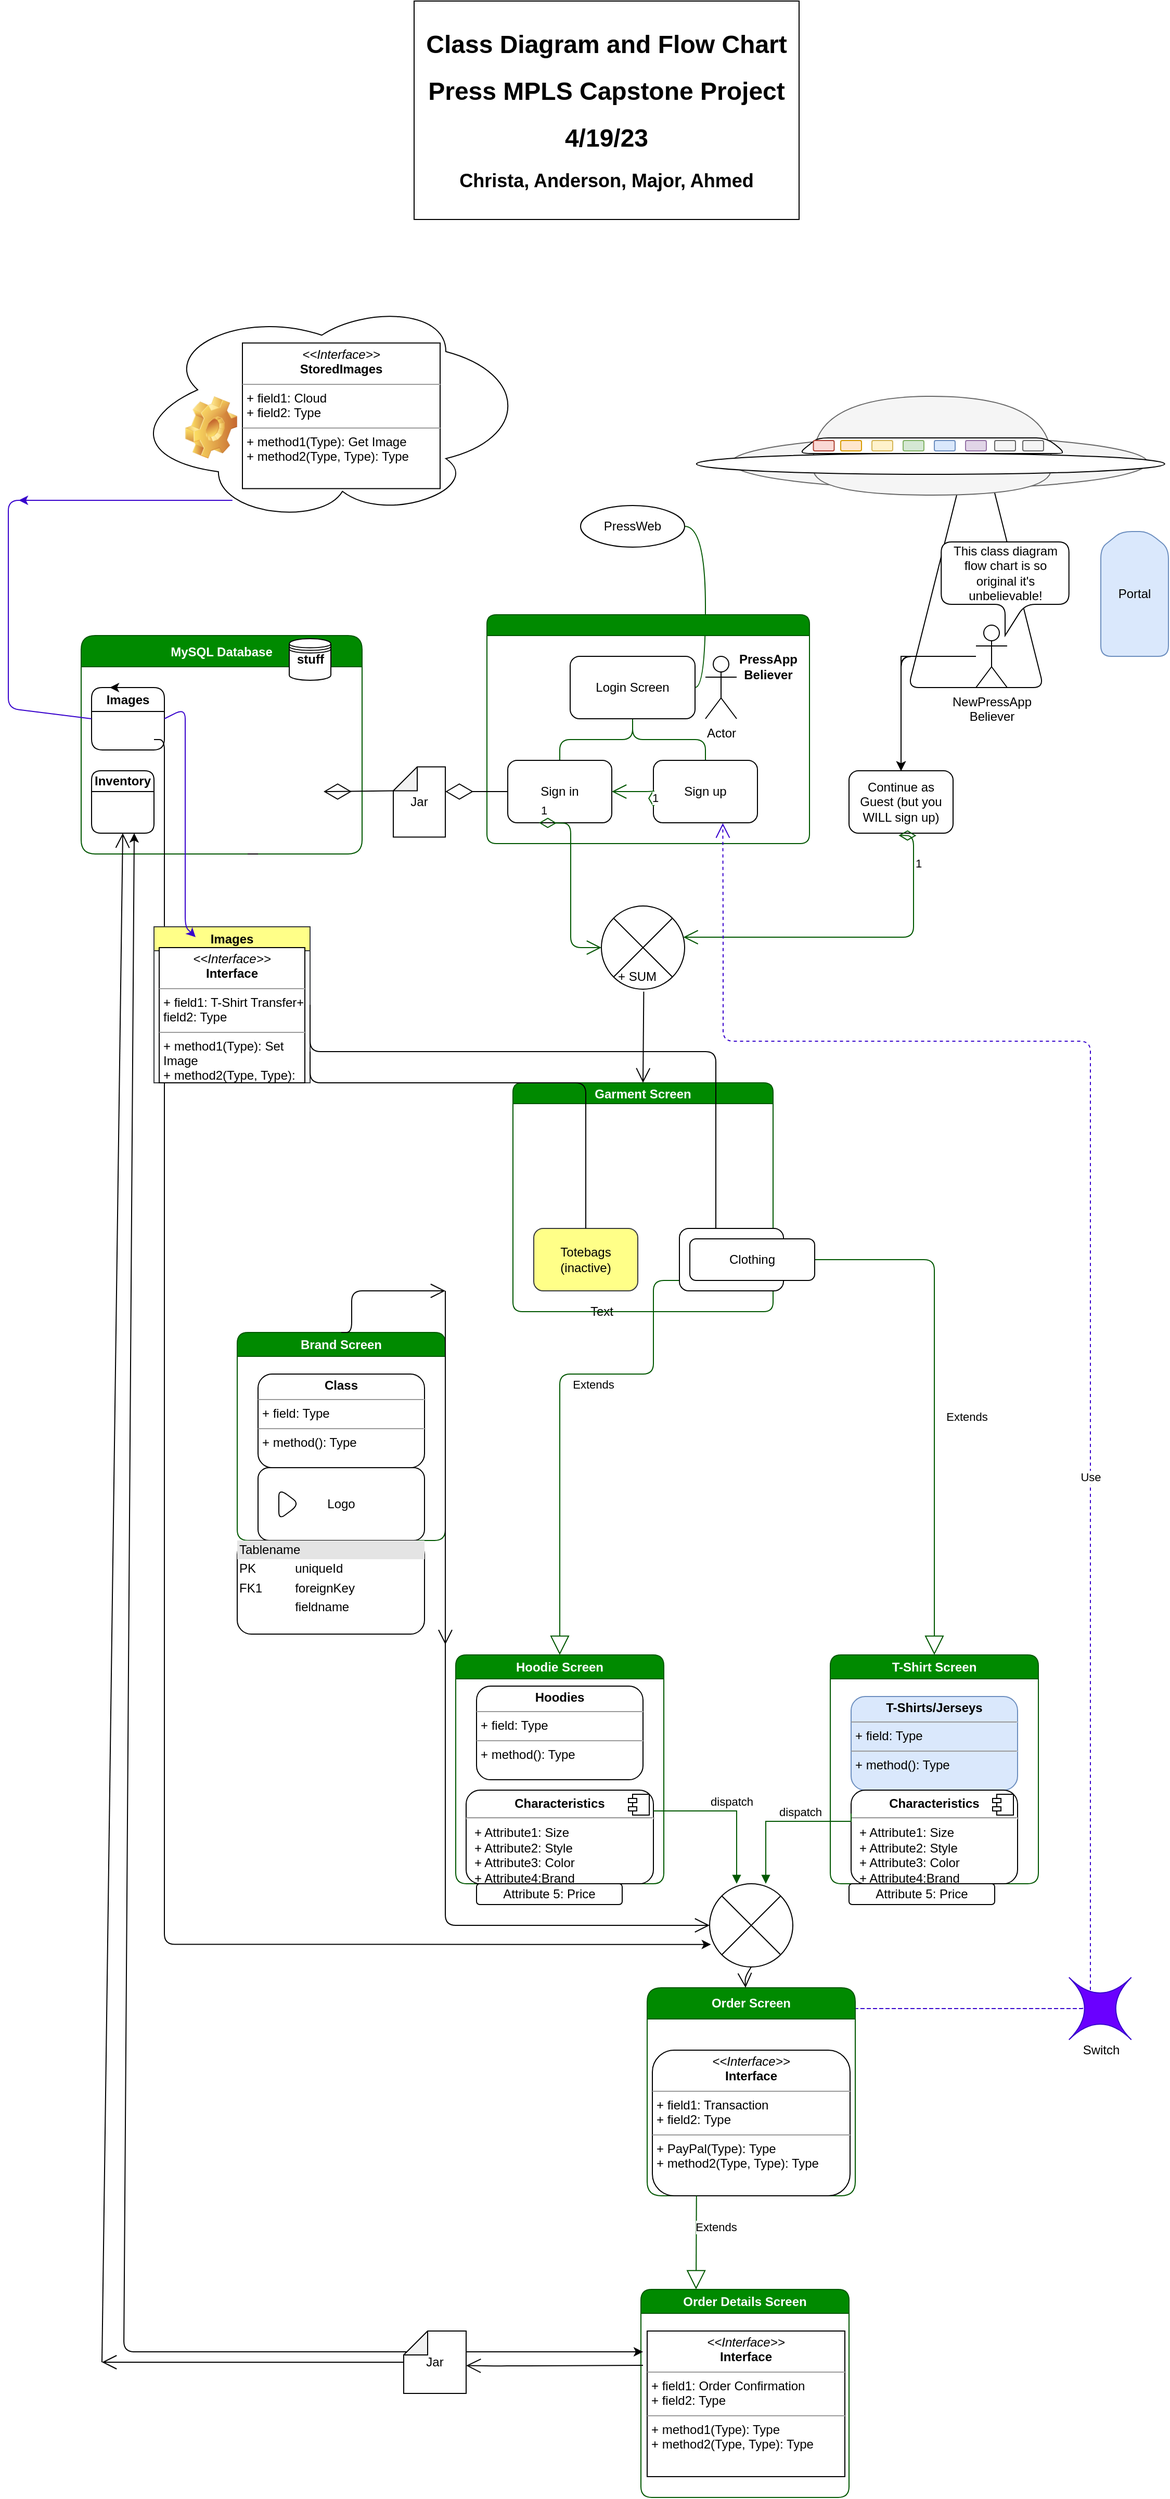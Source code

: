 <mxfile version="21.1.7" type="device">
  <diagram id="C5RBs43oDa-KdzZeNtuy" name="Page-1">
    <mxGraphModel dx="2048" dy="579" grid="1" gridSize="10" guides="1" tooltips="1" connect="1" arrows="1" fold="1" page="1" pageScale="1" pageWidth="827" pageHeight="1169" math="0" shadow="0">
      <root>
        <mxCell id="WIyWlLk6GJQsqaUBKTNV-0" />
        <mxCell id="WIyWlLk6GJQsqaUBKTNV-1" parent="WIyWlLk6GJQsqaUBKTNV-0" />
        <mxCell id="nP1xo7RwCCQWPyDSD6fk-63" value="" style="edgeStyle=entityRelationEdgeStyle;rounded=1;orthogonalLoop=1;jettySize=auto;html=1;startArrow=none;endArrow=none;segment=10;curved=1;sourcePerimeterSpacing=0;targetPerimeterSpacing=0;fillColor=#008a00;strokeColor=#005700;" parent="WIyWlLk6GJQsqaUBKTNV-1" source="nP1xo7RwCCQWPyDSD6fk-11" target="nP1xo7RwCCQWPyDSD6fk-29" edge="1">
          <mxGeometry relative="1" as="geometry" />
        </mxCell>
        <mxCell id="nP1xo7RwCCQWPyDSD6fk-11" value="PressWeb" style="ellipse;whiteSpace=wrap;html=1;align=center;newEdgeStyle={&quot;edgeStyle&quot;:&quot;entityRelationEdgeStyle&quot;,&quot;startArrow&quot;:&quot;none&quot;,&quot;endArrow&quot;:&quot;none&quot;,&quot;segment&quot;:10,&quot;curved&quot;:1,&quot;sourcePerimeterSpacing&quot;:0,&quot;targetPerimeterSpacing&quot;:0};treeFolding=1;treeMoving=1;rounded=1;" parent="WIyWlLk6GJQsqaUBKTNV-1" vertex="1">
          <mxGeometry x="250" y="565" width="100" height="40" as="geometry" />
        </mxCell>
        <mxCell id="nP1xo7RwCCQWPyDSD6fk-25" value="MySQL Database" style="swimlane;startSize=30;rounded=1;fillColor=#008a00;strokeColor=#005700;fontColor=#ffffff;" parent="WIyWlLk6GJQsqaUBKTNV-1" vertex="1">
          <mxGeometry x="-230" y="690" width="270" height="210" as="geometry" />
        </mxCell>
        <mxCell id="nP1xo7RwCCQWPyDSD6fk-10" value="" style="shape=datastore;whiteSpace=wrap;html=1;rounded=1;" parent="nP1xo7RwCCQWPyDSD6fk-25" vertex="1">
          <mxGeometry x="200" y="3" width="40" height="40" as="geometry" />
        </mxCell>
        <mxCell id="nP1xo7RwCCQWPyDSD6fk-75" value="stuff" style="text;align=center;fontStyle=1;verticalAlign=middle;spacingLeft=3;spacingRight=3;strokeColor=none;rotatable=0;points=[[0,0.5],[1,0.5]];portConstraint=eastwest;html=1;rounded=1;" parent="nP1xo7RwCCQWPyDSD6fk-25" vertex="1">
          <mxGeometry x="180" y="10" width="80" height="26" as="geometry" />
        </mxCell>
        <mxCell id="nP1xo7RwCCQWPyDSD6fk-239" value="Inventory" style="swimlane;whiteSpace=wrap;html=1;rounded=1;startSize=20;" parent="nP1xo7RwCCQWPyDSD6fk-25" vertex="1">
          <mxGeometry x="10" y="130" width="60" height="60" as="geometry" />
        </mxCell>
        <mxCell id="nP1xo7RwCCQWPyDSD6fk-300" value="Images" style="swimlane;whiteSpace=wrap;html=1;rounded=1;startSize=23;" parent="nP1xo7RwCCQWPyDSD6fk-25" vertex="1">
          <mxGeometry x="10" y="50" width="70" height="60" as="geometry" />
        </mxCell>
        <mxCell id="nP1xo7RwCCQWPyDSD6fk-301" style="edgeStyle=orthogonalEdgeStyle;rounded=1;orthogonalLoop=1;jettySize=auto;html=1;exitX=0.5;exitY=0;exitDx=0;exitDy=0;entryX=0.25;entryY=0;entryDx=0;entryDy=0;" parent="nP1xo7RwCCQWPyDSD6fk-25" source="nP1xo7RwCCQWPyDSD6fk-300" target="nP1xo7RwCCQWPyDSD6fk-300" edge="1">
          <mxGeometry relative="1" as="geometry" />
        </mxCell>
        <mxCell id="nP1xo7RwCCQWPyDSD6fk-26" value="" style="swimlane;startSize=20;horizontal=1;containerType=tree;newEdgeStyle={&quot;edgeStyle&quot;:&quot;elbowEdgeStyle&quot;,&quot;startArrow&quot;:&quot;none&quot;,&quot;endArrow&quot;:&quot;none&quot;};rounded=1;fillColor=#008a00;strokeColor=#005700;fontColor=#ffffff;" parent="WIyWlLk6GJQsqaUBKTNV-1" vertex="1">
          <mxGeometry x="160" y="670" width="310" height="220" as="geometry" />
        </mxCell>
        <mxCell id="nP1xo7RwCCQWPyDSD6fk-27" value="" style="edgeStyle=elbowEdgeStyle;elbow=vertical;sourcePerimeterSpacing=0;targetPerimeterSpacing=0;startArrow=none;endArrow=none;rounded=1;curved=0;fillColor=#008a00;strokeColor=#005700;" parent="nP1xo7RwCCQWPyDSD6fk-26" source="nP1xo7RwCCQWPyDSD6fk-29" target="nP1xo7RwCCQWPyDSD6fk-30" edge="1">
          <mxGeometry relative="1" as="geometry" />
        </mxCell>
        <mxCell id="nP1xo7RwCCQWPyDSD6fk-28" value="" style="edgeStyle=elbowEdgeStyle;elbow=vertical;sourcePerimeterSpacing=0;targetPerimeterSpacing=0;startArrow=none;endArrow=none;rounded=1;curved=0;fillColor=#008a00;strokeColor=#005700;" parent="nP1xo7RwCCQWPyDSD6fk-26" source="nP1xo7RwCCQWPyDSD6fk-29" target="nP1xo7RwCCQWPyDSD6fk-31" edge="1">
          <mxGeometry relative="1" as="geometry" />
        </mxCell>
        <UserObject label="Login Screen" treeRoot="1" id="nP1xo7RwCCQWPyDSD6fk-29">
          <mxCell style="whiteSpace=wrap;html=1;align=center;treeFolding=1;treeMoving=1;newEdgeStyle={&quot;edgeStyle&quot;:&quot;elbowEdgeStyle&quot;,&quot;startArrow&quot;:&quot;none&quot;,&quot;endArrow&quot;:&quot;none&quot;};rounded=1;" parent="nP1xo7RwCCQWPyDSD6fk-26" vertex="1">
            <mxGeometry x="80" y="40" width="120" height="60" as="geometry" />
          </mxCell>
        </UserObject>
        <mxCell id="nP1xo7RwCCQWPyDSD6fk-30" value="Sign in" style="whiteSpace=wrap;html=1;align=center;verticalAlign=middle;treeFolding=1;treeMoving=1;newEdgeStyle={&quot;edgeStyle&quot;:&quot;elbowEdgeStyle&quot;,&quot;startArrow&quot;:&quot;none&quot;,&quot;endArrow&quot;:&quot;none&quot;};rounded=1;" parent="nP1xo7RwCCQWPyDSD6fk-26" vertex="1">
          <mxGeometry x="20" y="140" width="100" height="60" as="geometry" />
        </mxCell>
        <mxCell id="nP1xo7RwCCQWPyDSD6fk-31" value="Sign up" style="whiteSpace=wrap;html=1;align=center;verticalAlign=middle;treeFolding=1;treeMoving=1;newEdgeStyle={&quot;edgeStyle&quot;:&quot;elbowEdgeStyle&quot;,&quot;startArrow&quot;:&quot;none&quot;,&quot;endArrow&quot;:&quot;none&quot;};rounded=1;" parent="nP1xo7RwCCQWPyDSD6fk-26" vertex="1">
          <mxGeometry x="160" y="140" width="100" height="60" as="geometry" />
        </mxCell>
        <mxCell id="nP1xo7RwCCQWPyDSD6fk-43" value="1" style="endArrow=open;html=1;endSize=12;startArrow=diamondThin;startSize=14;startFill=0;edgeStyle=orthogonalEdgeStyle;align=left;verticalAlign=bottom;rounded=1;entryX=0;entryY=0.5;entryDx=0;entryDy=0;fillColor=#008a00;strokeColor=#005700;" parent="nP1xo7RwCCQWPyDSD6fk-26" target="nP1xo7RwCCQWPyDSD6fk-36" edge="1">
          <mxGeometry x="-1" y="3" relative="1" as="geometry">
            <mxPoint x="50" y="200" as="sourcePoint" />
            <mxPoint x="100" y="290" as="targetPoint" />
          </mxGeometry>
        </mxCell>
        <mxCell id="nP1xo7RwCCQWPyDSD6fk-47" value="1" style="endArrow=open;html=1;endSize=12;startArrow=diamondThin;startSize=14;startFill=0;edgeStyle=orthogonalEdgeStyle;align=left;verticalAlign=bottom;rounded=1;entryX=1;entryY=0.5;entryDx=0;entryDy=0;exitX=0;exitY=0.75;exitDx=0;exitDy=0;fillColor=#008a00;strokeColor=#005700;" parent="nP1xo7RwCCQWPyDSD6fk-26" source="nP1xo7RwCCQWPyDSD6fk-31" target="nP1xo7RwCCQWPyDSD6fk-30" edge="1">
          <mxGeometry x="-1" y="3" relative="1" as="geometry">
            <mxPoint x="10" y="300" as="sourcePoint" />
            <mxPoint x="170" y="300" as="targetPoint" />
            <Array as="points">
              <mxPoint x="160" y="170" />
            </Array>
          </mxGeometry>
        </mxCell>
        <mxCell id="nP1xo7RwCCQWPyDSD6fk-216" value="Actor" style="shape=umlActor;verticalLabelPosition=bottom;verticalAlign=top;html=1;outlineConnect=0;rounded=1;" parent="nP1xo7RwCCQWPyDSD6fk-26" vertex="1">
          <mxGeometry x="210" y="40" width="30" height="60" as="geometry" />
        </mxCell>
        <mxCell id="nP1xo7RwCCQWPyDSD6fk-163" value="&lt;b&gt;PressApp&lt;br&gt;Believer&lt;br&gt;&lt;/b&gt;" style="text;html=1;align=center;verticalAlign=middle;resizable=0;points=[];autosize=1;strokeColor=none;fillColor=none;rounded=1;" parent="nP1xo7RwCCQWPyDSD6fk-26" vertex="1">
          <mxGeometry x="230" y="30" width="80" height="40" as="geometry" />
        </mxCell>
        <mxCell id="nP1xo7RwCCQWPyDSD6fk-32" value="Continue as Guest (but you WILL sign up)" style="whiteSpace=wrap;html=1;align=center;verticalAlign=middle;treeFolding=1;treeMoving=1;newEdgeStyle={&quot;edgeStyle&quot;:&quot;elbowEdgeStyle&quot;,&quot;startArrow&quot;:&quot;none&quot;,&quot;endArrow&quot;:&quot;none&quot;};rounded=1;" parent="WIyWlLk6GJQsqaUBKTNV-1" vertex="1">
          <mxGeometry x="508" y="820" width="100" height="60" as="geometry" />
        </mxCell>
        <mxCell id="nP1xo7RwCCQWPyDSD6fk-36" value="" style="shape=sumEllipse;perimeter=ellipsePerimeter;whiteSpace=wrap;html=1;backgroundOutline=1;rounded=1;" parent="WIyWlLk6GJQsqaUBKTNV-1" vertex="1">
          <mxGeometry x="270" y="950" width="80" height="80" as="geometry" />
        </mxCell>
        <mxCell id="nP1xo7RwCCQWPyDSD6fk-44" value="1" style="endArrow=open;html=1;endSize=12;startArrow=diamondThin;startSize=14;startFill=0;edgeStyle=orthogonalEdgeStyle;align=left;verticalAlign=bottom;rounded=1;exitX=0.647;exitY=1.039;exitDx=0;exitDy=0;exitPerimeter=0;fillColor=#008a00;strokeColor=#005700;" parent="WIyWlLk6GJQsqaUBKTNV-1" source="nP1xo7RwCCQWPyDSD6fk-32" target="nP1xo7RwCCQWPyDSD6fk-36" edge="1">
          <mxGeometry x="-0.76" relative="1" as="geometry">
            <mxPoint x="677" y="870" as="sourcePoint" />
            <mxPoint x="700" y="980" as="targetPoint" />
            <Array as="points">
              <mxPoint x="570" y="882" />
              <mxPoint x="570" y="980" />
            </Array>
            <mxPoint as="offset" />
          </mxGeometry>
        </mxCell>
        <mxCell id="nP1xo7RwCCQWPyDSD6fk-46" value="" style="endArrow=diamondThin;endFill=0;endSize=24;html=1;rounded=1;exitX=0;exitY=0;exitDx=44.5;exitDy=0;exitPerimeter=0;" parent="WIyWlLk6GJQsqaUBKTNV-1" source="nP1xo7RwCCQWPyDSD6fk-298" edge="1">
          <mxGeometry width="160" relative="1" as="geometry">
            <mxPoint x="50" y="840" as="sourcePoint" />
            <mxPoint x="30" y="840" as="targetPoint" />
            <Array as="points">
              <mxPoint x="10" y="840" />
            </Array>
          </mxGeometry>
        </mxCell>
        <mxCell id="nP1xo7RwCCQWPyDSD6fk-52" value="Extends" style="endArrow=block;endSize=16;endFill=0;html=1;rounded=1;exitX=1;exitY=0.5;exitDx=0;exitDy=0;fillColor=#008a00;strokeColor=#005700;" parent="WIyWlLk6GJQsqaUBKTNV-1" source="nP1xo7RwCCQWPyDSD6fk-2" edge="1">
          <mxGeometry x="0.075" y="31" width="160" relative="1" as="geometry">
            <mxPoint x="-10" y="1120" as="sourcePoint" />
            <mxPoint x="590" y="1670" as="targetPoint" />
            <Array as="points">
              <mxPoint x="590" y="1290" />
            </Array>
            <mxPoint as="offset" />
          </mxGeometry>
        </mxCell>
        <mxCell id="nP1xo7RwCCQWPyDSD6fk-56" value="" style="endArrow=open;endFill=1;endSize=12;html=1;rounded=1;exitX=0.307;exitY=1.09;exitDx=0;exitDy=0;exitPerimeter=0;entryX=0.5;entryY=0;entryDx=0;entryDy=0;" parent="WIyWlLk6GJQsqaUBKTNV-1" source="nP1xo7RwCCQWPyDSD6fk-45" target="nP1xo7RwCCQWPyDSD6fk-4" edge="1">
          <mxGeometry width="160" relative="1" as="geometry">
            <mxPoint x="310" y="1040" as="sourcePoint" />
            <mxPoint x="310" y="1110" as="targetPoint" />
          </mxGeometry>
        </mxCell>
        <mxCell id="nP1xo7RwCCQWPyDSD6fk-65" value="" style="endArrow=open;endFill=1;endSize=12;html=1;rounded=1;" parent="WIyWlLk6GJQsqaUBKTNV-1" target="nP1xo7RwCCQWPyDSD6fk-45" edge="1">
          <mxGeometry width="160" relative="1" as="geometry">
            <mxPoint x="309" y="1030" as="sourcePoint" />
            <mxPoint x="311.5" y="1116" as="targetPoint" />
          </mxGeometry>
        </mxCell>
        <mxCell id="nP1xo7RwCCQWPyDSD6fk-45" value="+ SUM" style="text;strokeColor=none;fillColor=none;align=left;verticalAlign=top;spacingLeft=4;spacingRight=4;overflow=hidden;rotatable=0;points=[[0,0.5],[1,0.5]];portConstraint=eastwest;whiteSpace=wrap;html=1;rounded=1;" parent="WIyWlLk6GJQsqaUBKTNV-1" vertex="1">
          <mxGeometry x="280" y="1004" width="100" height="26" as="geometry" />
        </mxCell>
        <mxCell id="nP1xo7RwCCQWPyDSD6fk-82" value="" style="ellipse;whiteSpace=wrap;html=1;align=center;newEdgeStyle={&quot;edgeStyle&quot;:&quot;entityRelationEdgeStyle&quot;,&quot;startArrow&quot;:&quot;none&quot;,&quot;endArrow&quot;:&quot;none&quot;,&quot;segment&quot;:10,&quot;curved&quot;:1,&quot;sourcePerimeterSpacing&quot;:0,&quot;targetPerimeterSpacing&quot;:0};treeFolding=1;treeMoving=1;rounded=1;fillColor=#f5f5f5;fontColor=#333333;strokeColor=#666666;" parent="WIyWlLk6GJQsqaUBKTNV-1" vertex="1">
          <mxGeometry x="395" y="498.75" width="400" height="50" as="geometry" />
        </mxCell>
        <mxCell id="nP1xo7RwCCQWPyDSD6fk-83" style="edgeStyle=entityRelationEdgeStyle;rounded=1;orthogonalLoop=1;jettySize=auto;html=1;startArrow=none;endArrow=none;segment=10;curved=1;sourcePerimeterSpacing=0;targetPerimeterSpacing=0;exitX=0.5;exitY=1;exitDx=0;exitDy=0;entryX=0.523;entryY=1.03;entryDx=0;entryDy=0;entryPerimeter=0;" parent="WIyWlLk6GJQsqaUBKTNV-1" source="nP1xo7RwCCQWPyDSD6fk-82" target="nP1xo7RwCCQWPyDSD6fk-82" edge="1">
          <mxGeometry relative="1" as="geometry" />
        </mxCell>
        <mxCell id="nP1xo7RwCCQWPyDSD6fk-94" value="Brand Screen" style="swimlane;whiteSpace=wrap;html=1;rounded=1;fillColor=#008a00;strokeColor=#005700;fontColor=#ffffff;" parent="WIyWlLk6GJQsqaUBKTNV-1" vertex="1">
          <mxGeometry x="-80" y="1360" width="200" height="200" as="geometry" />
        </mxCell>
        <mxCell id="nP1xo7RwCCQWPyDSD6fk-93" value="&lt;p style=&quot;margin:0px;margin-top:4px;text-align:center;&quot;&gt;&lt;b&gt;Class&lt;/b&gt;&lt;/p&gt;&lt;hr size=&quot;1&quot;/&gt;&lt;p style=&quot;margin:0px;margin-left:4px;&quot;&gt;+ field: Type&lt;/p&gt;&lt;hr size=&quot;1&quot;/&gt;&lt;p style=&quot;margin:0px;margin-left:4px;&quot;&gt;+ method(): Type&lt;/p&gt;" style="verticalAlign=top;align=left;overflow=fill;fontSize=12;fontFamily=Helvetica;html=1;whiteSpace=wrap;rounded=1;" parent="nP1xo7RwCCQWPyDSD6fk-94" vertex="1">
          <mxGeometry x="20" y="40" width="160" height="90" as="geometry" />
        </mxCell>
        <mxCell id="nP1xo7RwCCQWPyDSD6fk-95" value="Logo" style="html=1;whiteSpace=wrap;container=1;recursiveResize=0;collapsible=0;rounded=1;" parent="nP1xo7RwCCQWPyDSD6fk-94" vertex="1">
          <mxGeometry x="20" y="130" width="160" height="70" as="geometry" />
        </mxCell>
        <mxCell id="nP1xo7RwCCQWPyDSD6fk-96" value="" style="triangle;html=1;whiteSpace=wrap;rounded=1;" parent="nP1xo7RwCCQWPyDSD6fk-95" vertex="1">
          <mxGeometry x="20" y="20" width="20" height="30" as="geometry" />
        </mxCell>
        <mxCell id="nP1xo7RwCCQWPyDSD6fk-97" value="T-Shirt Screen" style="swimlane;whiteSpace=wrap;html=1;rounded=1;fillColor=#008a00;strokeColor=#005700;fontColor=#ffffff;" parent="WIyWlLk6GJQsqaUBKTNV-1" vertex="1">
          <mxGeometry x="490" y="1670" width="200" height="220" as="geometry" />
        </mxCell>
        <mxCell id="nP1xo7RwCCQWPyDSD6fk-71" value="&lt;p style=&quot;margin:0px;margin-top:4px;text-align:center;&quot;&gt;&lt;b&gt;T-Shirts/Jerseys&lt;/b&gt;&lt;/p&gt;&lt;hr size=&quot;1&quot;&gt;&lt;p style=&quot;margin:0px;margin-left:4px;&quot;&gt;+ field: Type&lt;/p&gt;&lt;hr size=&quot;1&quot;&gt;&lt;p style=&quot;margin:0px;margin-left:4px;&quot;&gt;+ method(): Type&lt;/p&gt;" style="verticalAlign=top;align=left;overflow=fill;fontSize=12;fontFamily=Helvetica;html=1;whiteSpace=wrap;fillColor=#dae8fc;strokeColor=#6c8ebf;rounded=1;" parent="nP1xo7RwCCQWPyDSD6fk-97" vertex="1">
          <mxGeometry x="20" y="40" width="160" height="90" as="geometry" />
        </mxCell>
        <mxCell id="nP1xo7RwCCQWPyDSD6fk-118" value="&lt;p style=&quot;border-color: var(--border-color); margin: 6px 0px 0px; text-align: center;&quot;&gt;&lt;b&gt;Characteristics&lt;/b&gt;&lt;/p&gt;&lt;hr style=&quot;border-color: var(--border-color);&quot;&gt;&lt;p style=&quot;border-color: var(--border-color); margin: 0px 0px 0px 8px;&quot;&gt;+ Attribute1: Size&lt;br style=&quot;border-color: var(--border-color);&quot;&gt;+ Attribute2: Style&lt;/p&gt;&lt;p style=&quot;border-color: var(--border-color); margin: 0px 0px 0px 8px;&quot;&gt;+ Attribute3: Color&lt;br style=&quot;border-color: var(--border-color);&quot;&gt;&lt;/p&gt;&lt;p style=&quot;border-color: var(--border-color); margin: 0px 0px 0px 8px;&quot;&gt;+ Attribute4:Brand&lt;/p&gt;" style="align=left;overflow=fill;html=1;dropTarget=0;whiteSpace=wrap;rounded=1;" parent="nP1xo7RwCCQWPyDSD6fk-97" vertex="1">
          <mxGeometry x="20" y="130" width="160" height="90" as="geometry" />
        </mxCell>
        <mxCell id="nP1xo7RwCCQWPyDSD6fk-119" value="" style="shape=component;jettyWidth=8;jettyHeight=4;rounded=1;" parent="nP1xo7RwCCQWPyDSD6fk-118" vertex="1">
          <mxGeometry x="1" width="20" height="20" relative="1" as="geometry">
            <mxPoint x="-24" y="4" as="offset" />
          </mxGeometry>
        </mxCell>
        <mxCell id="nP1xo7RwCCQWPyDSD6fk-98" value="Hoodie Screen" style="swimlane;whiteSpace=wrap;html=1;rounded=1;fillColor=#008a00;strokeColor=#005700;fontColor=#ffffff;" parent="WIyWlLk6GJQsqaUBKTNV-1" vertex="1">
          <mxGeometry x="130" y="1670" width="200" height="220" as="geometry" />
        </mxCell>
        <mxCell id="nP1xo7RwCCQWPyDSD6fk-69" value="&lt;p style=&quot;margin:0px;margin-top:4px;text-align:center;&quot;&gt;&lt;b&gt;Hoodies&lt;/b&gt;&lt;/p&gt;&lt;hr size=&quot;1&quot;&gt;&lt;p style=&quot;margin:0px;margin-left:4px;&quot;&gt;+ field: Type&lt;/p&gt;&lt;hr size=&quot;1&quot;&gt;&lt;p style=&quot;margin:0px;margin-left:4px;&quot;&gt;+ method(): Type&lt;/p&gt;" style="verticalAlign=top;align=left;overflow=fill;fontSize=12;fontFamily=Helvetica;html=1;whiteSpace=wrap;rounded=1;" parent="nP1xo7RwCCQWPyDSD6fk-98" vertex="1">
          <mxGeometry x="20" y="30" width="160" height="90" as="geometry" />
        </mxCell>
        <mxCell id="nP1xo7RwCCQWPyDSD6fk-103" value="&lt;p style=&quot;margin:0px;margin-top:6px;text-align:center;&quot;&gt;&lt;b&gt;Characteristics&lt;/b&gt;&lt;/p&gt;&lt;hr&gt;&lt;p style=&quot;margin:0px;margin-left:8px;&quot;&gt;+ Attribute1: Size&lt;br&gt;+ Attribute2: Style&lt;/p&gt;&lt;p style=&quot;margin:0px;margin-left:8px;&quot;&gt;+ Attribute3: Color&lt;br&gt;&lt;/p&gt;&lt;p style=&quot;margin:0px;margin-left:8px;&quot;&gt;+ Attribute4:Brand&amp;nbsp;&lt;br&gt;&lt;/p&gt;&lt;p style=&quot;margin:0px;margin-left:8px;&quot;&gt;+ Attribute 5: Price&lt;/p&gt;&lt;p style=&quot;margin:0px;margin-left:8px;&quot;&gt;&lt;br&gt;&lt;/p&gt;" style="align=left;overflow=fill;html=1;dropTarget=0;whiteSpace=wrap;rounded=1;" parent="nP1xo7RwCCQWPyDSD6fk-98" vertex="1">
          <mxGeometry x="10" y="130" width="180" height="90" as="geometry" />
        </mxCell>
        <mxCell id="nP1xo7RwCCQWPyDSD6fk-104" value="" style="shape=component;jettyWidth=8;jettyHeight=4;rounded=1;" parent="nP1xo7RwCCQWPyDSD6fk-103" vertex="1">
          <mxGeometry x="1" width="20" height="20" relative="1" as="geometry">
            <mxPoint x="-24" y="4" as="offset" />
          </mxGeometry>
        </mxCell>
        <mxCell id="nP1xo7RwCCQWPyDSD6fk-101" value="Extends" style="endArrow=block;endSize=16;endFill=0;html=1;rounded=1;entryX=0.5;entryY=0;entryDx=0;entryDy=0;exitX=0.25;exitY=1;exitDx=0;exitDy=0;fillColor=#008a00;strokeColor=#005700;" parent="WIyWlLk6GJQsqaUBKTNV-1" source="nP1xo7RwCCQWPyDSD6fk-2" target="nP1xo7RwCCQWPyDSD6fk-98" edge="1">
          <mxGeometry x="-0.172" y="10" width="160" relative="1" as="geometry">
            <mxPoint x="330" y="1750" as="sourcePoint" />
            <mxPoint x="490" y="1750" as="targetPoint" />
            <Array as="points">
              <mxPoint x="320" y="1310" />
              <mxPoint x="320" y="1400" />
              <mxPoint x="230" y="1400" />
            </Array>
            <mxPoint as="offset" />
          </mxGeometry>
        </mxCell>
        <mxCell id="nP1xo7RwCCQWPyDSD6fk-105" value="&lt;div style=&quot;box-sizing:border-box;width:100%;background:#e4e4e4;padding:2px;&quot;&gt;Tablename&lt;/div&gt;&lt;table style=&quot;width:100%;font-size:1em;&quot; cellpadding=&quot;2&quot; cellspacing=&quot;0&quot;&gt;&lt;tr&gt;&lt;td&gt;PK&lt;/td&gt;&lt;td&gt;uniqueId&lt;/td&gt;&lt;/tr&gt;&lt;tr&gt;&lt;td&gt;FK1&lt;/td&gt;&lt;td&gt;foreignKey&lt;/td&gt;&lt;/tr&gt;&lt;tr&gt;&lt;td&gt;&lt;/td&gt;&lt;td&gt;fieldname&lt;/td&gt;&lt;/tr&gt;&lt;/table&gt;" style="verticalAlign=top;align=left;overflow=fill;html=1;whiteSpace=wrap;rounded=1;" parent="WIyWlLk6GJQsqaUBKTNV-1" vertex="1">
          <mxGeometry x="-80" y="1560" width="180" height="90" as="geometry" />
        </mxCell>
        <mxCell id="nP1xo7RwCCQWPyDSD6fk-106" value="" style="shape=or;whiteSpace=wrap;html=1;direction=north;rounded=1;fillColor=#f5f5f5;fontColor=#333333;strokeColor=#666666;" parent="WIyWlLk6GJQsqaUBKTNV-1" vertex="1">
          <mxGeometry x="473.75" y="460" width="228.5" height="60" as="geometry" />
        </mxCell>
        <mxCell id="nP1xo7RwCCQWPyDSD6fk-120" value="" style="shape=trapezoid;perimeter=trapezoidPerimeter;whiteSpace=wrap;html=1;fixedSize=1;size=52.75;rounded=1;" parent="WIyWlLk6GJQsqaUBKTNV-1" vertex="1">
          <mxGeometry x="565" y="530" width="130" height="210" as="geometry" />
        </mxCell>
        <mxCell id="nP1xo7RwCCQWPyDSD6fk-124" value="" style="edgeStyle=orthogonalEdgeStyle;rounded=1;orthogonalLoop=1;jettySize=auto;html=1;" parent="WIyWlLk6GJQsqaUBKTNV-1" source="nP1xo7RwCCQWPyDSD6fk-121" target="nP1xo7RwCCQWPyDSD6fk-32" edge="1">
          <mxGeometry relative="1" as="geometry" />
        </mxCell>
        <mxCell id="nP1xo7RwCCQWPyDSD6fk-125" value="" style="edgeStyle=orthogonalEdgeStyle;rounded=1;orthogonalLoop=1;jettySize=auto;html=1;" parent="WIyWlLk6GJQsqaUBKTNV-1" source="nP1xo7RwCCQWPyDSD6fk-121" target="nP1xo7RwCCQWPyDSD6fk-32" edge="1">
          <mxGeometry relative="1" as="geometry" />
        </mxCell>
        <mxCell id="nP1xo7RwCCQWPyDSD6fk-129" value="" style="edgeStyle=orthogonalEdgeStyle;rounded=1;orthogonalLoop=1;jettySize=auto;html=1;" parent="WIyWlLk6GJQsqaUBKTNV-1" source="nP1xo7RwCCQWPyDSD6fk-121" target="nP1xo7RwCCQWPyDSD6fk-32" edge="1">
          <mxGeometry relative="1" as="geometry" />
        </mxCell>
        <mxCell id="a7RekhOeLUVpe1VcFDE9-0" value="" style="edgeStyle=orthogonalEdgeStyle;rounded=0;orthogonalLoop=1;jettySize=auto;html=1;" edge="1" parent="WIyWlLk6GJQsqaUBKTNV-1" source="nP1xo7RwCCQWPyDSD6fk-121" target="nP1xo7RwCCQWPyDSD6fk-32">
          <mxGeometry relative="1" as="geometry" />
        </mxCell>
        <mxCell id="nP1xo7RwCCQWPyDSD6fk-121" value="NewPressApp&lt;br&gt;Believer" style="shape=umlActor;verticalLabelPosition=bottom;verticalAlign=top;html=1;outlineConnect=0;rounded=1;" parent="WIyWlLk6GJQsqaUBKTNV-1" vertex="1">
          <mxGeometry x="630" y="680" width="30" height="60" as="geometry" />
        </mxCell>
        <mxCell id="nP1xo7RwCCQWPyDSD6fk-122" value="This class diagram flow chart is so original it&#39;s unbelievable!" style="shape=callout;whiteSpace=wrap;html=1;perimeter=calloutPerimeter;rounded=1;base=19;" parent="WIyWlLk6GJQsqaUBKTNV-1" vertex="1">
          <mxGeometry x="596.62" y="600" width="122.75" height="90" as="geometry" />
        </mxCell>
        <mxCell id="nP1xo7RwCCQWPyDSD6fk-123" value="Order Screen" style="swimlane;whiteSpace=wrap;html=1;startSize=30;rounded=1;fillColor=#008a00;strokeColor=#005700;fontColor=#ffffff;" parent="WIyWlLk6GJQsqaUBKTNV-1" vertex="1">
          <mxGeometry x="314" y="1990" width="200" height="200" as="geometry" />
        </mxCell>
        <mxCell id="nP1xo7RwCCQWPyDSD6fk-127" value="&lt;p style=&quot;margin:0px;margin-top:4px;text-align:center;&quot;&gt;&lt;i&gt;&amp;lt;&amp;lt;Interface&amp;gt;&amp;gt;&lt;/i&gt;&lt;br&gt;&lt;b&gt;Interface&lt;/b&gt;&lt;/p&gt;&lt;hr size=&quot;1&quot;&gt;&lt;p style=&quot;margin:0px;margin-left:4px;&quot;&gt;+ field1: Transaction&lt;br&gt;+ field2: Type&lt;/p&gt;&lt;hr size=&quot;1&quot;&gt;&lt;p style=&quot;margin:0px;margin-left:4px;&quot;&gt;+ PayPal(Type): Type&lt;br&gt;+ method2(Type, Type): Type&lt;/p&gt;" style="verticalAlign=top;align=left;overflow=fill;fontSize=12;fontFamily=Helvetica;html=1;whiteSpace=wrap;rounded=1;" parent="nP1xo7RwCCQWPyDSD6fk-123" vertex="1">
          <mxGeometry x="5" y="60" width="190" height="140" as="geometry" />
        </mxCell>
        <mxCell id="nP1xo7RwCCQWPyDSD6fk-128" style="edgeStyle=elbowEdgeStyle;rounded=1;orthogonalLoop=1;jettySize=auto;html=1;startArrow=none;endArrow=none;exitX=1;exitY=0.75;exitDx=0;exitDy=0;" parent="WIyWlLk6GJQsqaUBKTNV-1" source="nP1xo7RwCCQWPyDSD6fk-32" target="nP1xo7RwCCQWPyDSD6fk-32" edge="1">
          <mxGeometry relative="1" as="geometry" />
        </mxCell>
        <mxCell id="nP1xo7RwCCQWPyDSD6fk-134" value="" style="shape=loopLimit;whiteSpace=wrap;html=1;rounded=1;" parent="WIyWlLk6GJQsqaUBKTNV-1" vertex="1">
          <mxGeometry x="463" y="500" width="250" height="15" as="geometry" />
        </mxCell>
        <mxCell id="nP1xo7RwCCQWPyDSD6fk-135" value="" style="shape=loopLimit;whiteSpace=wrap;html=1;direction=west;size=25;rounded=1;" parent="WIyWlLk6GJQsqaUBKTNV-1" vertex="1">
          <mxGeometry x="460" y="517.5" width="252.75" height="12.5" as="geometry" />
        </mxCell>
        <mxCell id="nP1xo7RwCCQWPyDSD6fk-136" value="" style="rounded=1;whiteSpace=wrap;html=1;fillColor=#fad9d5;strokeColor=#ae4132;" parent="WIyWlLk6GJQsqaUBKTNV-1" vertex="1">
          <mxGeometry x="473.75" y="502.5" width="20" height="10" as="geometry" />
        </mxCell>
        <mxCell id="nP1xo7RwCCQWPyDSD6fk-137" value="" style="rounded=1;whiteSpace=wrap;html=1;fillColor=#fff2cc;strokeColor=#d6b656;" parent="WIyWlLk6GJQsqaUBKTNV-1" vertex="1">
          <mxGeometry x="530" y="502.5" width="20" height="10" as="geometry" />
        </mxCell>
        <mxCell id="nP1xo7RwCCQWPyDSD6fk-138" value="" style="rounded=1;whiteSpace=wrap;html=1;" parent="WIyWlLk6GJQsqaUBKTNV-1" vertex="1">
          <mxGeometry x="200" y="470" width="20" as="geometry" />
        </mxCell>
        <mxCell id="nP1xo7RwCCQWPyDSD6fk-139" value="" style="rounded=1;whiteSpace=wrap;html=1;fillColor=#d5e8d4;strokeColor=#82b366;" parent="WIyWlLk6GJQsqaUBKTNV-1" vertex="1">
          <mxGeometry x="560" y="502.5" width="20" height="10" as="geometry" />
        </mxCell>
        <mxCell id="nP1xo7RwCCQWPyDSD6fk-142" value="" style="rounded=1;whiteSpace=wrap;html=1;fillColor=#ffe6cc;strokeColor=#d79b00;" parent="WIyWlLk6GJQsqaUBKTNV-1" vertex="1">
          <mxGeometry x="500" y="502.5" width="20" height="10" as="geometry" />
        </mxCell>
        <mxCell id="nP1xo7RwCCQWPyDSD6fk-149" value="" style="rounded=1;whiteSpace=wrap;html=1;fillColor=#dae8fc;strokeColor=#6c8ebf;" parent="WIyWlLk6GJQsqaUBKTNV-1" vertex="1">
          <mxGeometry x="590" y="502.5" width="20" height="10" as="geometry" />
        </mxCell>
        <mxCell id="nP1xo7RwCCQWPyDSD6fk-152" value="" style="rounded=1;whiteSpace=wrap;html=1;fillColor=#e1d5e7;strokeColor=#9673a6;" parent="WIyWlLk6GJQsqaUBKTNV-1" vertex="1">
          <mxGeometry x="620" y="502.5" width="20" height="10" as="geometry" />
        </mxCell>
        <mxCell id="nP1xo7RwCCQWPyDSD6fk-154" value="" style="rounded=1;whiteSpace=wrap;html=1;fillColor=#f5f5f5;fontColor=#333333;strokeColor=#666666;" parent="WIyWlLk6GJQsqaUBKTNV-1" vertex="1">
          <mxGeometry x="648" y="502.5" width="20" height="10" as="geometry" />
        </mxCell>
        <mxCell id="nP1xo7RwCCQWPyDSD6fk-162" value="" style="rounded=1;whiteSpace=wrap;html=1;fillColor=#f5f5f5;strokeColor=#666666;fontColor=#333333;" parent="WIyWlLk6GJQsqaUBKTNV-1" vertex="1">
          <mxGeometry x="675" y="502.5" width="20" height="10" as="geometry" />
        </mxCell>
        <mxCell id="nP1xo7RwCCQWPyDSD6fk-171" value="" style="shape=or;whiteSpace=wrap;html=1;direction=south;rounded=1;fillColor=#f5f5f5;fontColor=#333333;strokeColor=#666666;" parent="WIyWlLk6GJQsqaUBKTNV-1" vertex="1">
          <mxGeometry x="473.75" y="530" width="228.5" height="25" as="geometry" />
        </mxCell>
        <mxCell id="nP1xo7RwCCQWPyDSD6fk-172" value="" style="ellipse;whiteSpace=wrap;html=1;rounded=1;" parent="WIyWlLk6GJQsqaUBKTNV-1" vertex="1">
          <mxGeometry x="361.38" y="515" width="450" height="20" as="geometry" />
        </mxCell>
        <mxCell id="nP1xo7RwCCQWPyDSD6fk-173" value="Portal" style="shape=loopLimit;whiteSpace=wrap;html=1;rounded=1;fillColor=#dae8fc;strokeColor=#6c8ebf;" parent="WIyWlLk6GJQsqaUBKTNV-1" vertex="1">
          <mxGeometry x="750" y="590" width="65" height="120" as="geometry" />
        </mxCell>
        <mxCell id="nP1xo7RwCCQWPyDSD6fk-225" value="Order Details Screen" style="swimlane;whiteSpace=wrap;html=1;rounded=1;fillColor=#008a00;strokeColor=#005700;fontColor=#ffffff;" parent="WIyWlLk6GJQsqaUBKTNV-1" vertex="1">
          <mxGeometry x="308" y="2280" width="200" height="200" as="geometry" />
        </mxCell>
        <mxCell id="a7RekhOeLUVpe1VcFDE9-2" value="&lt;p style=&quot;margin:0px;margin-top:4px;text-align:center;&quot;&gt;&lt;i&gt;&amp;lt;&amp;lt;Interface&amp;gt;&amp;gt;&lt;/i&gt;&lt;br&gt;&lt;b&gt;Interface&lt;/b&gt;&lt;/p&gt;&lt;hr size=&quot;1&quot;&gt;&lt;p style=&quot;margin:0px;margin-left:4px;&quot;&gt;+ field1: Order Confirmation&amp;nbsp; &amp;nbsp; &amp;nbsp; &amp;nbsp; &amp;nbsp; + field2: Type&lt;/p&gt;&lt;hr size=&quot;1&quot;&gt;&lt;p style=&quot;margin:0px;margin-left:4px;&quot;&gt;+ method1(Type): Type&lt;br&gt;+ method2(Type, Type): Type&lt;/p&gt;" style="verticalAlign=top;align=left;overflow=fill;fontSize=12;fontFamily=Helvetica;html=1;whiteSpace=wrap;" vertex="1" parent="nP1xo7RwCCQWPyDSD6fk-225">
          <mxGeometry x="6" y="40" width="190" height="140" as="geometry" />
        </mxCell>
        <mxCell id="nP1xo7RwCCQWPyDSD6fk-233" value="" style="endArrow=classic;startArrow=classic;html=1;rounded=1;" parent="WIyWlLk6GJQsqaUBKTNV-1" edge="1">
          <mxGeometry width="50" height="50" relative="1" as="geometry">
            <mxPoint x="-179" y="880" as="sourcePoint" />
            <mxPoint x="310" y="2340" as="targetPoint" />
            <Array as="points">
              <mxPoint x="-189" y="2340" />
              <mxPoint x="50" y="2340" />
            </Array>
          </mxGeometry>
        </mxCell>
        <mxCell id="nP1xo7RwCCQWPyDSD6fk-234" value="Attribute 5: Price" style="rounded=1;whiteSpace=wrap;html=1;" parent="WIyWlLk6GJQsqaUBKTNV-1" vertex="1">
          <mxGeometry x="150" y="1890" width="140" height="20" as="geometry" />
        </mxCell>
        <mxCell id="nP1xo7RwCCQWPyDSD6fk-238" value="Attribute 5: Price" style="rounded=1;whiteSpace=wrap;html=1;" parent="WIyWlLk6GJQsqaUBKTNV-1" vertex="1">
          <mxGeometry x="508" y="1890" width="140" height="20" as="geometry" />
        </mxCell>
        <mxCell id="nP1xo7RwCCQWPyDSD6fk-240" value="Extends" style="endArrow=block;endSize=16;endFill=0;html=1;rounded=1;fillColor=#008a00;strokeColor=#005700;" parent="WIyWlLk6GJQsqaUBKTNV-1" edge="1">
          <mxGeometry x="-0.335" y="19" width="160" relative="1" as="geometry">
            <mxPoint x="361.38" y="2190" as="sourcePoint" />
            <mxPoint x="361" y="2280" as="targetPoint" />
            <mxPoint as="offset" />
          </mxGeometry>
        </mxCell>
        <mxCell id="nP1xo7RwCCQWPyDSD6fk-241" value="" style="shape=sumEllipse;perimeter=ellipsePerimeter;whiteSpace=wrap;html=1;backgroundOutline=1;rounded=1;" parent="WIyWlLk6GJQsqaUBKTNV-1" vertex="1">
          <mxGeometry x="374" y="1890" width="80" height="80" as="geometry" />
        </mxCell>
        <mxCell id="nP1xo7RwCCQWPyDSD6fk-246" value="dispatch" style="html=1;verticalAlign=bottom;endArrow=block;edgeStyle=elbowEdgeStyle;elbow=vertical;curved=0;rounded=0;entryX=0.325;entryY=0;entryDx=0;entryDy=0;entryPerimeter=0;fillColor=#008a00;strokeColor=#005700;" parent="WIyWlLk6GJQsqaUBKTNV-1" target="nP1xo7RwCCQWPyDSD6fk-241" edge="1">
          <mxGeometry width="80" relative="1" as="geometry">
            <mxPoint x="320" y="1820" as="sourcePoint" />
            <mxPoint x="400" y="1820" as="targetPoint" />
            <Array as="points">
              <mxPoint x="370" y="1820" />
              <mxPoint x="390" y="1820" />
            </Array>
          </mxGeometry>
        </mxCell>
        <mxCell id="nP1xo7RwCCQWPyDSD6fk-250" value="dispatch" style="html=1;verticalAlign=bottom;endArrow=block;edgeStyle=elbowEdgeStyle;elbow=vertical;curved=0;rounded=0;entryX=0.675;entryY=0;entryDx=0;entryDy=0;entryPerimeter=0;exitX=0;exitY=0.25;exitDx=0;exitDy=0;fillColor=#008a00;strokeColor=#005700;" parent="WIyWlLk6GJQsqaUBKTNV-1" source="nP1xo7RwCCQWPyDSD6fk-118" target="nP1xo7RwCCQWPyDSD6fk-241" edge="1">
          <mxGeometry x="-0.241" width="80" relative="1" as="geometry">
            <mxPoint x="508" y="1800" as="sourcePoint" />
            <mxPoint x="428" y="1860" as="targetPoint" />
            <Array as="points">
              <mxPoint x="490" y="1830" />
            </Array>
            <mxPoint as="offset" />
          </mxGeometry>
        </mxCell>
        <mxCell id="nP1xo7RwCCQWPyDSD6fk-251" value="" style="endArrow=open;endFill=1;endSize=12;html=1;rounded=1;" parent="WIyWlLk6GJQsqaUBKTNV-1" target="nP1xo7RwCCQWPyDSD6fk-123" edge="1">
          <mxGeometry width="160" relative="1" as="geometry">
            <mxPoint x="414" y="1970" as="sourcePoint" />
            <mxPoint x="565" y="1970" as="targetPoint" />
            <Array as="points">
              <mxPoint x="408" y="1980" />
            </Array>
          </mxGeometry>
        </mxCell>
        <mxCell id="nP1xo7RwCCQWPyDSD6fk-253" value="" style="endArrow=open;endFill=1;endSize=12;html=1;rounded=1;entryX=0;entryY=0.5;entryDx=0;entryDy=0;" parent="WIyWlLk6GJQsqaUBKTNV-1" target="nP1xo7RwCCQWPyDSD6fk-241" edge="1">
          <mxGeometry width="160" relative="1" as="geometry">
            <mxPoint x="120" y="1320" as="sourcePoint" />
            <mxPoint x="450" y="1730" as="targetPoint" />
            <Array as="points">
              <mxPoint x="120" y="1930" />
            </Array>
          </mxGeometry>
        </mxCell>
        <mxCell id="nP1xo7RwCCQWPyDSD6fk-255" value="" style="endArrow=open;endFill=1;endSize=12;html=1;rounded=1;" parent="WIyWlLk6GJQsqaUBKTNV-1" edge="1">
          <mxGeometry width="160" relative="1" as="geometry">
            <mxPoint x="20" y="1360" as="sourcePoint" />
            <mxPoint x="120" y="1320" as="targetPoint" />
            <Array as="points">
              <mxPoint x="30" y="1360" />
              <mxPoint x="30" y="1320" />
            </Array>
          </mxGeometry>
        </mxCell>
        <mxCell id="nP1xo7RwCCQWPyDSD6fk-257" value="Text" style="text;html=1;align=center;verticalAlign=middle;resizable=0;points=[];autosize=1;strokeColor=none;fillColor=none;" parent="WIyWlLk6GJQsqaUBKTNV-1" vertex="1">
          <mxGeometry x="245" y="1325" width="50" height="30" as="geometry" />
        </mxCell>
        <mxCell id="nP1xo7RwCCQWPyDSD6fk-4" value="Garment Screen" style="swimlane;startSize=20;horizontal=1;containerType=tree;newEdgeStyle={&quot;edgeStyle&quot;:&quot;elbowEdgeStyle&quot;,&quot;startArrow&quot;:&quot;none&quot;,&quot;endArrow&quot;:&quot;none&quot;};rounded=1;fillColor=#008a00;strokeColor=#005700;fontColor=#ffffff;" parent="WIyWlLk6GJQsqaUBKTNV-1" vertex="1">
          <mxGeometry x="185" y="1120" width="250" height="220" as="geometry" />
        </mxCell>
        <mxCell id="nP1xo7RwCCQWPyDSD6fk-8" value="Totebags (inactive)" style="whiteSpace=wrap;html=1;align=center;verticalAlign=middle;treeFolding=1;treeMoving=1;newEdgeStyle={&quot;edgeStyle&quot;:&quot;elbowEdgeStyle&quot;,&quot;startArrow&quot;:&quot;none&quot;,&quot;endArrow&quot;:&quot;none&quot;};rounded=1;fillColor=#ffff88;strokeColor=#36393d;" parent="nP1xo7RwCCQWPyDSD6fk-4" vertex="1">
          <mxGeometry x="20" y="140" width="100" height="60" as="geometry" />
        </mxCell>
        <mxCell id="nP1xo7RwCCQWPyDSD6fk-9" value="Division" style="whiteSpace=wrap;html=1;align=center;verticalAlign=middle;treeFolding=1;treeMoving=1;newEdgeStyle={&quot;edgeStyle&quot;:&quot;elbowEdgeStyle&quot;,&quot;startArrow&quot;:&quot;none&quot;,&quot;endArrow&quot;:&quot;none&quot;};rounded=1;" parent="nP1xo7RwCCQWPyDSD6fk-4" vertex="1">
          <mxGeometry x="160" y="140" width="100" height="60" as="geometry" />
        </mxCell>
        <mxCell id="nP1xo7RwCCQWPyDSD6fk-2" value="Clothing" style="whiteSpace=wrap;html=1;treeFolding=1;treeMoving=1;newEdgeStyle={&quot;edgeStyle&quot;:&quot;elbowEdgeStyle&quot;,&quot;startArrow&quot;:&quot;none&quot;,&quot;endArrow&quot;:&quot;none&quot;};rounded=1;" parent="nP1xo7RwCCQWPyDSD6fk-4" vertex="1">
          <mxGeometry x="170" y="150" width="120" height="40" as="geometry" />
        </mxCell>
        <mxCell id="nP1xo7RwCCQWPyDSD6fk-258" style="edgeStyle=orthogonalEdgeStyle;rounded=1;orthogonalLoop=1;jettySize=auto;html=1;entryX=0.017;entryY=0.729;entryDx=0;entryDy=0;entryPerimeter=0;" parent="WIyWlLk6GJQsqaUBKTNV-1" target="nP1xo7RwCCQWPyDSD6fk-241" edge="1">
          <mxGeometry relative="1" as="geometry">
            <mxPoint x="-120" y="1990" as="targetPoint" />
            <mxPoint x="-160" y="790" as="sourcePoint" />
            <Array as="points">
              <mxPoint x="-150" y="1948" />
            </Array>
          </mxGeometry>
        </mxCell>
        <mxCell id="nP1xo7RwCCQWPyDSD6fk-259" value="" style="endArrow=open;endFill=1;endSize=12;html=1;rounded=1;" parent="WIyWlLk6GJQsqaUBKTNV-1" edge="1">
          <mxGeometry width="160" relative="1" as="geometry">
            <mxPoint x="120" y="1330" as="sourcePoint" />
            <mxPoint x="120" y="1660" as="targetPoint" />
          </mxGeometry>
        </mxCell>
        <mxCell id="nP1xo7RwCCQWPyDSD6fk-260" value="Use" style="endArrow=open;endSize=12;dashed=1;html=1;rounded=1;entryX=0.667;entryY=1.006;entryDx=0;entryDy=0;entryPerimeter=0;fillColor=#6a00ff;strokeColor=#3700CC;" parent="WIyWlLk6GJQsqaUBKTNV-1" target="nP1xo7RwCCQWPyDSD6fk-31" edge="1">
          <mxGeometry width="160" relative="1" as="geometry">
            <mxPoint x="750" y="2010" as="sourcePoint" />
            <mxPoint x="450" y="970" as="targetPoint" />
            <Array as="points">
              <mxPoint x="510" y="2010" />
              <mxPoint x="740" y="2010" />
              <mxPoint x="740" y="1080" />
              <mxPoint x="387" y="1080" />
              <mxPoint x="387" y="980" />
            </Array>
          </mxGeometry>
        </mxCell>
        <mxCell id="nP1xo7RwCCQWPyDSD6fk-262" value="" style="shape=switch;whiteSpace=wrap;html=1;rounded=1;fillColor=#6a00ff;fontColor=#ffffff;strokeColor=#3700CC;" parent="WIyWlLk6GJQsqaUBKTNV-1" vertex="1">
          <mxGeometry x="719.37" y="1980" width="60" height="60" as="geometry" />
        </mxCell>
        <mxCell id="nP1xo7RwCCQWPyDSD6fk-269" value="Switch" style="text;html=1;align=center;verticalAlign=middle;resizable=0;points=[];autosize=1;strokeColor=none;fillColor=none;" parent="WIyWlLk6GJQsqaUBKTNV-1" vertex="1">
          <mxGeometry x="720" y="2035" width="60" height="30" as="geometry" />
        </mxCell>
        <mxCell id="nP1xo7RwCCQWPyDSD6fk-286" value="" style="endArrow=diamondThin;endFill=0;endSize=24;html=1;rounded=1;exitX=0;exitY=0.5;exitDx=0;exitDy=0;" parent="WIyWlLk6GJQsqaUBKTNV-1" source="nP1xo7RwCCQWPyDSD6fk-30" edge="1">
          <mxGeometry width="160" relative="1" as="geometry">
            <mxPoint x="180" y="840" as="sourcePoint" />
            <mxPoint x="120" y="840" as="targetPoint" />
            <Array as="points" />
          </mxGeometry>
        </mxCell>
        <mxCell id="nP1xo7RwCCQWPyDSD6fk-288" value="" style="endArrow=open;endFill=1;endSize=12;html=1;rounded=1;" parent="WIyWlLk6GJQsqaUBKTNV-1" edge="1">
          <mxGeometry width="160" relative="1" as="geometry">
            <mxPoint x="80" y="2350" as="sourcePoint" />
            <mxPoint x="-210" y="2350" as="targetPoint" />
          </mxGeometry>
        </mxCell>
        <mxCell id="nP1xo7RwCCQWPyDSD6fk-290" value="" style="endArrow=open;endFill=1;endSize=12;html=1;rounded=1;entryX=1.01;entryY=0.793;entryDx=0;entryDy=0;entryPerimeter=0;" parent="WIyWlLk6GJQsqaUBKTNV-1" edge="1">
          <mxGeometry width="160" relative="1" as="geometry">
            <mxPoint x="310" y="2353" as="sourcePoint" />
            <mxPoint x="140.0" y="2353.25" as="targetPoint" />
            <Array as="points">
              <mxPoint x="169.3" y="2353.6" />
            </Array>
          </mxGeometry>
        </mxCell>
        <mxCell id="nP1xo7RwCCQWPyDSD6fk-292" value="" style="endArrow=open;endFill=1;endSize=12;html=1;rounded=1;entryX=0.5;entryY=1;entryDx=0;entryDy=0;" parent="WIyWlLk6GJQsqaUBKTNV-1" target="nP1xo7RwCCQWPyDSD6fk-239" edge="1">
          <mxGeometry width="160" relative="1" as="geometry">
            <mxPoint x="-210" y="2350" as="sourcePoint" />
            <mxPoint x="-60" y="2260" as="targetPoint" />
          </mxGeometry>
        </mxCell>
        <mxCell id="nP1xo7RwCCQWPyDSD6fk-296" value="" style="ellipse;shape=cloud;whiteSpace=wrap;html=1;rounded=1;direction=north;" parent="WIyWlLk6GJQsqaUBKTNV-1" vertex="1">
          <mxGeometry x="-197.5" y="375" width="397.5" height="210" as="geometry" />
        </mxCell>
        <mxCell id="nP1xo7RwCCQWPyDSD6fk-270" value="" style="shape=image;html=1;verticalLabelPosition=bottom;verticalAlign=top;imageAspect=0;image=img/clipart/Gear_128x128.png;rounded=1;" parent="WIyWlLk6GJQsqaUBKTNV-1" vertex="1">
          <mxGeometry x="-130" y="460" width="50" height="60" as="geometry" />
        </mxCell>
        <mxCell id="nP1xo7RwCCQWPyDSD6fk-298" value="Jar" style="shape=note;whiteSpace=wrap;html=1;backgroundOutline=1;darkOpacity=0.05;rounded=1;direction=north;size=23;" parent="WIyWlLk6GJQsqaUBKTNV-1" vertex="1">
          <mxGeometry x="70" y="816.25" width="50" height="67.5" as="geometry" />
        </mxCell>
        <mxCell id="nP1xo7RwCCQWPyDSD6fk-302" value="" style="endArrow=classic;html=1;rounded=1;exitX=0;exitY=0.5;exitDx=0;exitDy=0;fillColor=#6a00ff;strokeColor=#3700CC;" parent="WIyWlLk6GJQsqaUBKTNV-1" source="nP1xo7RwCCQWPyDSD6fk-300" edge="1">
          <mxGeometry width="50" height="50" relative="1" as="geometry">
            <mxPoint x="300" y="1430" as="sourcePoint" />
            <mxPoint x="-290" y="560" as="targetPoint" />
            <Array as="points">
              <mxPoint x="-300" y="760" />
              <mxPoint x="-300" y="560" />
              <mxPoint x="-80" y="560" />
            </Array>
          </mxGeometry>
        </mxCell>
        <mxCell id="nP1xo7RwCCQWPyDSD6fk-305" value="Jar" style="shape=note;whiteSpace=wrap;html=1;backgroundOutline=1;darkOpacity=0.05;rounded=1;direction=north;size=23;" parent="WIyWlLk6GJQsqaUBKTNV-1" vertex="1">
          <mxGeometry x="80" y="2320" width="60" height="60" as="geometry" />
        </mxCell>
        <mxCell id="nP1xo7RwCCQWPyDSD6fk-307" value="Images" style="swimlane;whiteSpace=wrap;html=1;rounded=1;fillColor=#ffff88;strokeColor=#36393d;arcSize=0;" parent="WIyWlLk6GJQsqaUBKTNV-1" vertex="1">
          <mxGeometry x="-160" y="970" width="150" height="150" as="geometry" />
        </mxCell>
        <mxCell id="a7RekhOeLUVpe1VcFDE9-3" value="&lt;p style=&quot;margin:0px;margin-top:4px;text-align:center;&quot;&gt;&lt;i&gt;&amp;lt;&amp;lt;Interface&amp;gt;&amp;gt;&lt;/i&gt;&lt;br&gt;&lt;b&gt;Interface&lt;/b&gt;&lt;/p&gt;&lt;hr size=&quot;1&quot;&gt;&lt;p style=&quot;margin:0px;margin-left:4px;&quot;&gt;+ field1: T-Shirt Transfer+ field2: Type&lt;/p&gt;&lt;hr size=&quot;1&quot;&gt;&lt;p style=&quot;margin:0px;margin-left:4px;&quot;&gt;+ method1(Type): Set Image&lt;br&gt;+ method2(Type, Type): Type&lt;/p&gt;" style="verticalAlign=top;align=left;overflow=fill;fontSize=12;fontFamily=Helvetica;html=1;whiteSpace=wrap;" vertex="1" parent="nP1xo7RwCCQWPyDSD6fk-307">
          <mxGeometry x="5" y="20" width="140" height="130" as="geometry" />
        </mxCell>
        <mxCell id="nP1xo7RwCCQWPyDSD6fk-308" value="" style="endArrow=classic;html=1;rounded=1;exitX=1;exitY=0.5;exitDx=0;exitDy=0;fillColor=#6a00ff;strokeColor=#3700CC;" parent="WIyWlLk6GJQsqaUBKTNV-1" source="nP1xo7RwCCQWPyDSD6fk-300" edge="1">
          <mxGeometry width="50" height="50" relative="1" as="geometry">
            <mxPoint x="270" y="1250" as="sourcePoint" />
            <mxPoint x="-120" y="980" as="targetPoint" />
            <Array as="points">
              <mxPoint x="-130" y="760" />
              <mxPoint x="-130" y="970" />
            </Array>
          </mxGeometry>
        </mxCell>
        <mxCell id="nP1xo7RwCCQWPyDSD6fk-64" style="edgeStyle=elbowEdgeStyle;rounded=1;orthogonalLoop=1;jettySize=auto;html=1;startArrow=none;endArrow=none;exitX=0.75;exitY=0;exitDx=0;exitDy=0;entryX=0.667;entryY=0;entryDx=0;entryDy=0;entryPerimeter=0;" parent="WIyWlLk6GJQsqaUBKTNV-1" edge="1">
          <mxGeometry relative="1" as="geometry">
            <mxPoint x="-60" y="900" as="sourcePoint" />
            <mxPoint x="-69.96" y="900" as="targetPoint" />
          </mxGeometry>
        </mxCell>
        <mxCell id="nP1xo7RwCCQWPyDSD6fk-5" value="" style="edgeStyle=elbowEdgeStyle;elbow=vertical;sourcePerimeterSpacing=0;targetPerimeterSpacing=0;startArrow=none;endArrow=none;rounded=1;curved=0;" parent="WIyWlLk6GJQsqaUBKTNV-1" target="nP1xo7RwCCQWPyDSD6fk-8" edge="1">
          <mxGeometry relative="1" as="geometry">
            <mxPoint x="-10" y="1090" as="sourcePoint" />
            <Array as="points">
              <mxPoint x="50" y="1120" />
              <mxPoint x="50" y="1120" />
              <mxPoint x="50" y="1120" />
            </Array>
          </mxGeometry>
        </mxCell>
        <mxCell id="nP1xo7RwCCQWPyDSD6fk-6" value="" style="edgeStyle=elbowEdgeStyle;elbow=vertical;sourcePerimeterSpacing=0;targetPerimeterSpacing=0;startArrow=none;endArrow=none;rounded=1;curved=0;exitX=1;exitY=0.5;exitDx=0;exitDy=0;" parent="WIyWlLk6GJQsqaUBKTNV-1" source="nP1xo7RwCCQWPyDSD6fk-307" target="nP1xo7RwCCQWPyDSD6fk-9" edge="1">
          <mxGeometry relative="1" as="geometry">
            <mxPoint x="-90" y="960" as="sourcePoint" />
            <Array as="points">
              <mxPoint x="380" y="1090" />
              <mxPoint x="50" y="1070" />
              <mxPoint x="-90" y="1070" />
            </Array>
          </mxGeometry>
        </mxCell>
        <mxCell id="a7RekhOeLUVpe1VcFDE9-1" value="&lt;h1&gt;Class Diagram and Flow Chart&lt;/h1&gt;&lt;h1&gt;Press MPLS Capstone Project&lt;/h1&gt;&lt;h1&gt;4/19/23&lt;/h1&gt;&lt;h2&gt;Christa, Anderson, Major, Ahmed&lt;/h2&gt;" style="rounded=0;whiteSpace=wrap;html=1;" vertex="1" parent="WIyWlLk6GJQsqaUBKTNV-1">
          <mxGeometry x="90" y="80" width="370" height="210" as="geometry" />
        </mxCell>
        <mxCell id="a7RekhOeLUVpe1VcFDE9-4" value="&lt;p style=&quot;margin:0px;margin-top:4px;text-align:center;&quot;&gt;&lt;i&gt;&amp;lt;&amp;lt;Interface&amp;gt;&amp;gt;&lt;/i&gt;&lt;br&gt;&lt;b&gt;StoredImages&lt;/b&gt;&lt;/p&gt;&lt;hr size=&quot;1&quot;&gt;&lt;p style=&quot;margin:0px;margin-left:4px;&quot;&gt;+ field1: Cloud&lt;br&gt;+ field2: Type&lt;/p&gt;&lt;hr size=&quot;1&quot;&gt;&lt;p style=&quot;margin:0px;margin-left:4px;&quot;&gt;+ method1(Type): Get Image&lt;br&gt;+ method2(Type, Type): Type&lt;/p&gt;" style="verticalAlign=top;align=left;overflow=fill;fontSize=12;fontFamily=Helvetica;html=1;whiteSpace=wrap;" vertex="1" parent="WIyWlLk6GJQsqaUBKTNV-1">
          <mxGeometry x="-75" y="408.75" width="190" height="140" as="geometry" />
        </mxCell>
      </root>
    </mxGraphModel>
  </diagram>
</mxfile>
